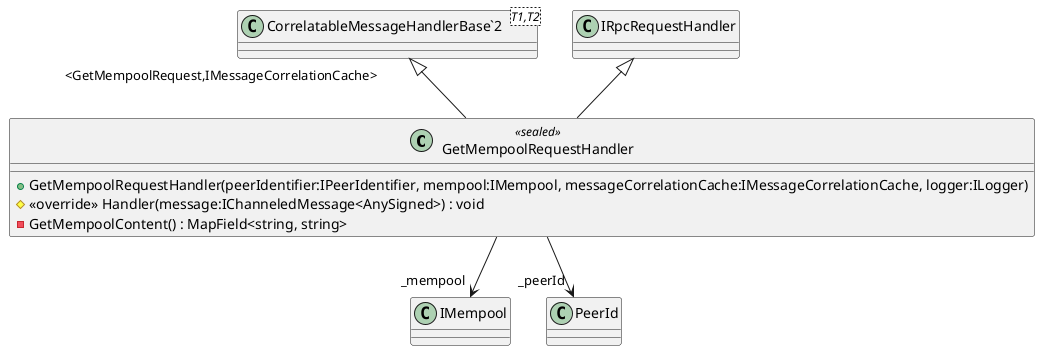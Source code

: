 @startuml
class GetMempoolRequestHandler <<sealed>> {
    + GetMempoolRequestHandler(peerIdentifier:IPeerIdentifier, mempool:IMempool, messageCorrelationCache:IMessageCorrelationCache, logger:ILogger)
    # <<override>> Handler(message:IChanneledMessage<AnySigned>) : void
    - GetMempoolContent() : MapField<string, string>
}
class "CorrelatableMessageHandlerBase`2"<T1,T2> {
}
"CorrelatableMessageHandlerBase`2" "<GetMempoolRequest,IMessageCorrelationCache>" <|-- GetMempoolRequestHandler
IRpcRequestHandler <|-- GetMempoolRequestHandler
GetMempoolRequestHandler --> "_mempool" IMempool
GetMempoolRequestHandler --> "_peerId" PeerId
@enduml
